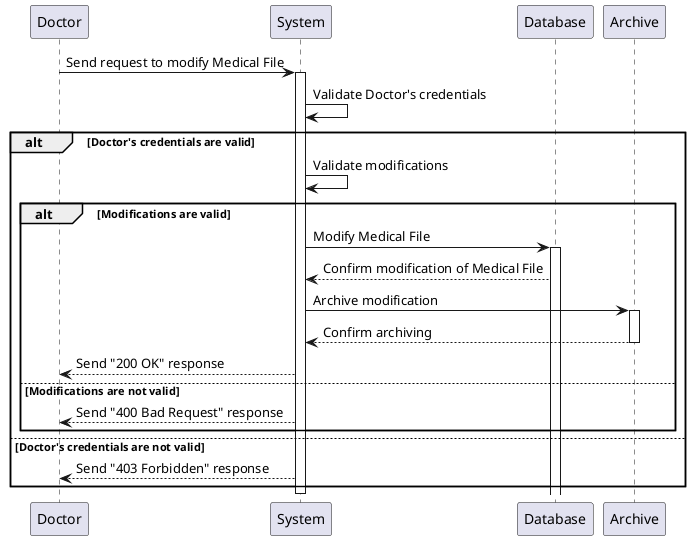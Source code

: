 @startuml modifyMedicalFile

participant "Doctor" as Doctor
participant "System" as System
participant "Database" as Database
participant "Archive" as Archive

Doctor -> System: Send request to modify Medical File
activate System
System -> System: Validate Doctor's credentials
alt Doctor's credentials are valid
    System -> System: Validate modifications
    alt Modifications are valid
        System -> Database: Modify Medical File
        activate Database
        Database --> System: Confirm modification of Medical File
        System -> Archive: Archive modification
        activate Archive
        Archive --> System: Confirm archiving
        deactivate Archive
        System --> Doctor: Send "200 OK" response
    else Modifications are not valid
        System --> Doctor: Send "400 Bad Request" response
    end
else Doctor's credentials are not valid
    System --> Doctor: Send "403 Forbidden" response
end
deactivate System

@enduml